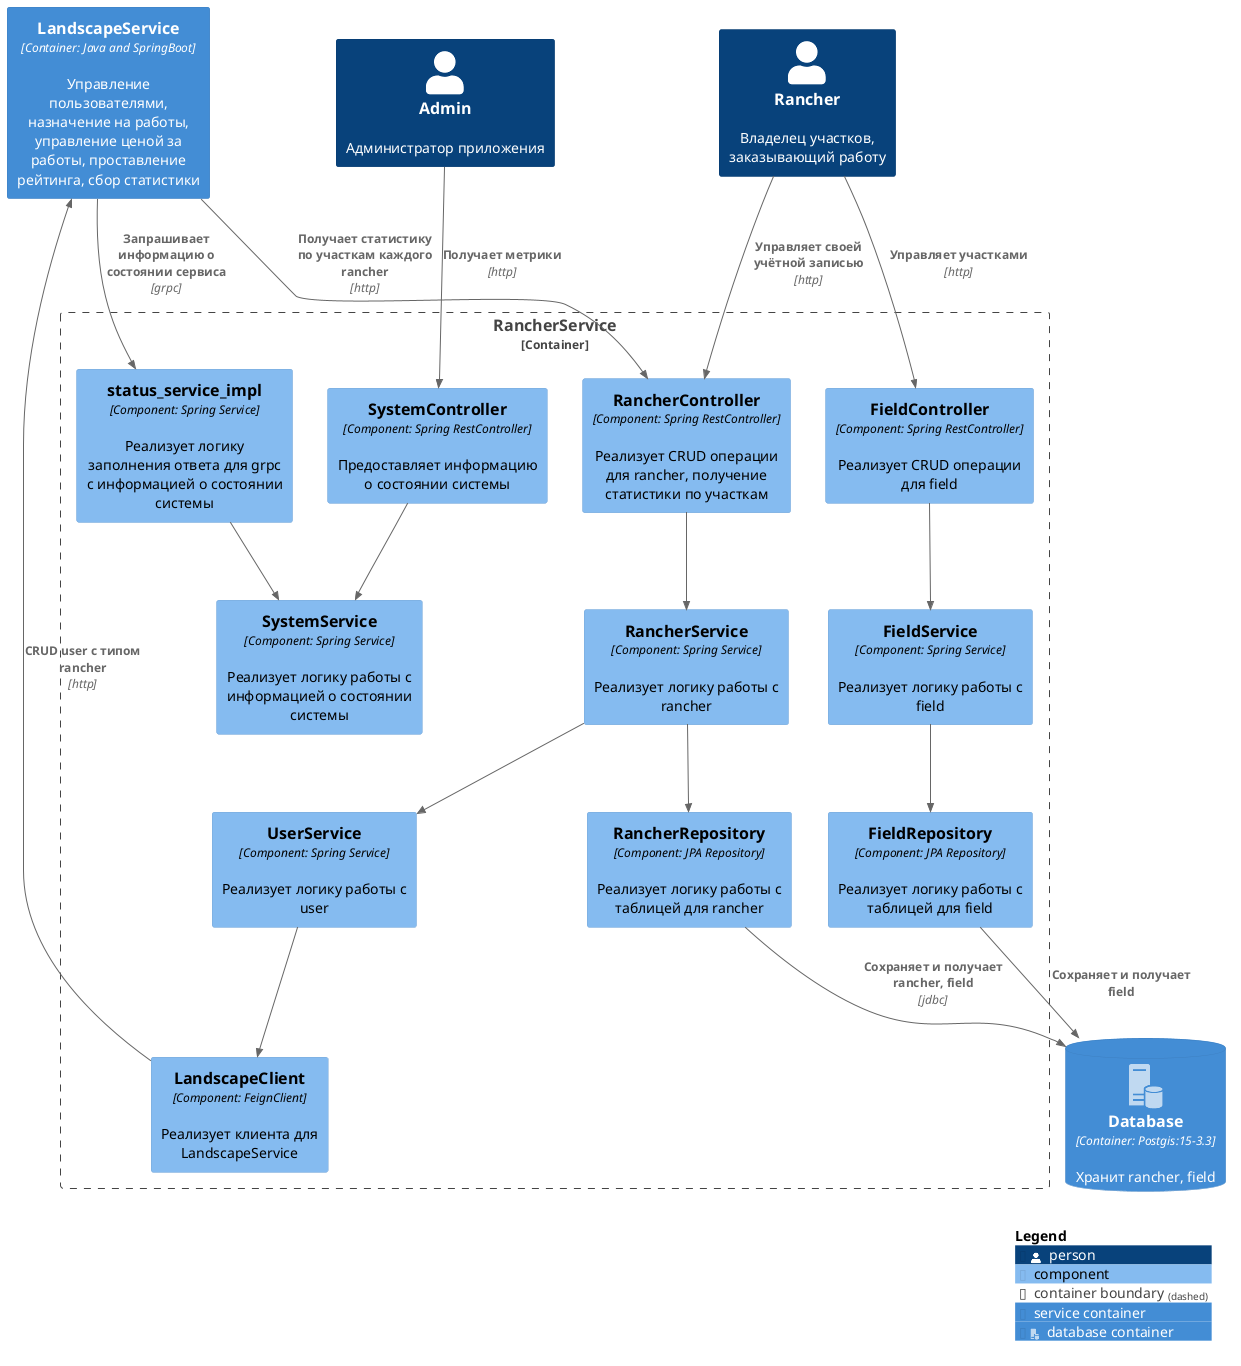 @startuml Component
!include <C4/C4_Component>

!include <office/Servers/database_server>

AddContainerTag("service", $legendText="service container")
AddContainerTag("db", $sprite="database_server", $legendText="database container")

Person(admin, "Admin", "Администратор приложения")
Person(rancher, "Rancher", "Владелец участков, заказывающий работу")
Container(landscape_service, "LandscapeService", "Container: Java and SpringBoot", "Управление пользователями, назначение на работы, управление ценой за работы, проставление рейтинга, сбор статистики", $tags="service")
ContainerDb(postgres, "Database", "Container: Postgis:15-3.3", "Хранит rancher, field", $tags="db")

Container_Boundary(rancher_boundary, "RancherService") {
    Component(rancher_controller, "RancherController", "Component: Spring RestController", "Реализует CRUD операции для rancher, получение статистики по участкам")
    Component(rancher_service, "RancherService", "Component: Spring Service", "Реализует логику работы с rancher")
    Component(user_service, "UserService", "Component: Spring Service", "Реализует логику работы с user")
    Component(landscape_client, "LandscapeClient", "Component: FeignClient", "Реализует клиента для LandscapeService")
    Component(rancher_repository, "RancherRepository", "Component: JPA Repository", "Реализует логику работы с таблицей для rancher")
    Component(field_controller, "FieldController", "Component: Spring RestController", "Реализует CRUD операции для field")
    Component(field_service, "FieldService", "Component: Spring Service", "Реализует логику работы с field")
    Component(field_repository, "FieldRepository", "Component: JPA Repository", "Реализует логику работы с таблицей для field")
    Component(system_controller, "SystemController", "Component: Spring RestController", "Предоставляет информацию о состоянии системы")
    Component(system_service, "SystemService", "Component: Spring Service", "Реализует логику работы с информацией о состоянии системы")
    Component(status_service_impl, "status_service_impl", "Component: Spring Service", "Реализует логику заполнения ответа для grpc с информацией о состоянии системы")
}

Rel(rancher, rancher_controller, "Управляет своей учётной записью", "http")
Rel(rancher_controller, rancher_service, " ")
Rel(rancher_service, user_service, " ")
Rel(user_service, landscape_client, " ")
Rel(landscape_client, landscape_service, "CRUD user с типом rancher", "http")
Rel(rancher_service, rancher_repository, " ")
Rel(rancher_repository, postgres, "Сохраняет и получает rancher, field", "jdbc")

Rel(rancher, field_controller, "Управляет участками", "http")
Rel(field_controller, field_service, " ")
Rel(field_service, field_repository, " ")
Rel(field_repository, postgres, "Сохраняет и получает field")

Rel(admin, system_controller, "Получает метрики", "http")
Rel(system_controller, system_service, " ")

Rel(status_service_impl, system_service, " ")

Rel(landscape_service, status_service_impl, "Запрашивает информацию о состоянии сервиса", "grpc")

Rel(landscape_service, rancher_controller, "Получает статистику по участкам каждого rancher", "http")

SHOW_LEGEND()
@enduml